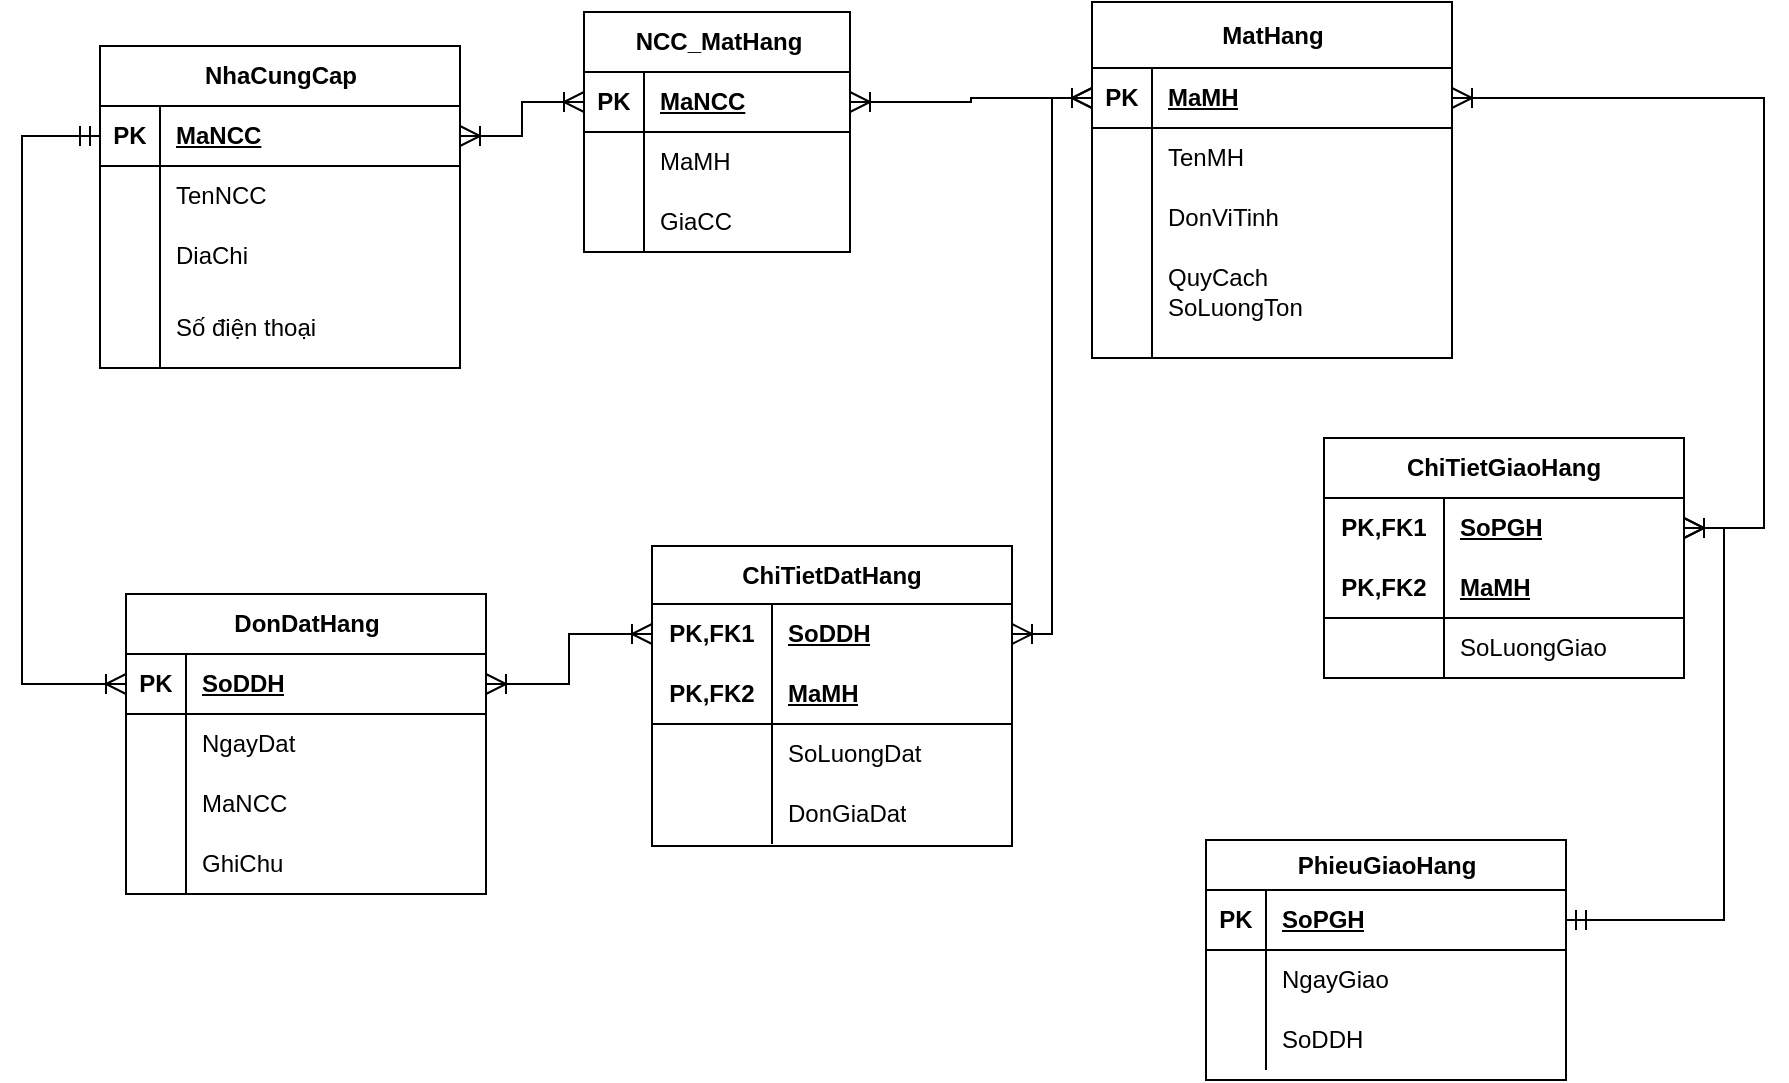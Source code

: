 <mxfile version="26.1.0" pages="2">
  <diagram name="Trang-1" id="1GNqeWtJYY2K-yiDpxeg">
    <mxGraphModel grid="0" page="0" gridSize="10" guides="1" tooltips="1" connect="1" arrows="1" fold="1" pageScale="1" pageWidth="827" pageHeight="1169" math="0" shadow="0">
      <root>
        <mxCell id="0" />
        <mxCell id="1" parent="0" />
        <mxCell id="1c69fS_GE8JXtkZglCLv-1" value="NhaCungCap" style="shape=table;startSize=30;container=1;collapsible=1;childLayout=tableLayout;fixedRows=1;rowLines=0;fontStyle=1;align=center;resizeLast=1;html=1;" vertex="1" parent="1">
          <mxGeometry x="93" y="-26" width="180" height="161" as="geometry" />
        </mxCell>
        <mxCell id="1c69fS_GE8JXtkZglCLv-2" value="" style="shape=tableRow;horizontal=0;startSize=0;swimlaneHead=0;swimlaneBody=0;fillColor=none;collapsible=0;dropTarget=0;points=[[0,0.5],[1,0.5]];portConstraint=eastwest;top=0;left=0;right=0;bottom=1;" vertex="1" parent="1c69fS_GE8JXtkZglCLv-1">
          <mxGeometry y="30" width="180" height="30" as="geometry" />
        </mxCell>
        <mxCell id="1c69fS_GE8JXtkZglCLv-3" value="PK" style="shape=partialRectangle;connectable=0;fillColor=none;top=0;left=0;bottom=0;right=0;fontStyle=1;overflow=hidden;whiteSpace=wrap;html=1;" vertex="1" parent="1c69fS_GE8JXtkZglCLv-2">
          <mxGeometry width="30" height="30" as="geometry">
            <mxRectangle width="30" height="30" as="alternateBounds" />
          </mxGeometry>
        </mxCell>
        <mxCell id="1c69fS_GE8JXtkZglCLv-4" value="MaNCC" style="shape=partialRectangle;connectable=0;fillColor=none;top=0;left=0;bottom=0;right=0;align=left;spacingLeft=6;fontStyle=5;overflow=hidden;whiteSpace=wrap;html=1;" vertex="1" parent="1c69fS_GE8JXtkZglCLv-2">
          <mxGeometry x="30" width="150" height="30" as="geometry">
            <mxRectangle width="150" height="30" as="alternateBounds" />
          </mxGeometry>
        </mxCell>
        <mxCell id="1c69fS_GE8JXtkZglCLv-5" value="" style="shape=tableRow;horizontal=0;startSize=0;swimlaneHead=0;swimlaneBody=0;fillColor=none;collapsible=0;dropTarget=0;points=[[0,0.5],[1,0.5]];portConstraint=eastwest;top=0;left=0;right=0;bottom=0;" vertex="1" parent="1c69fS_GE8JXtkZglCLv-1">
          <mxGeometry y="60" width="180" height="30" as="geometry" />
        </mxCell>
        <mxCell id="1c69fS_GE8JXtkZglCLv-6" value="" style="shape=partialRectangle;connectable=0;fillColor=none;top=0;left=0;bottom=0;right=0;editable=1;overflow=hidden;whiteSpace=wrap;html=1;" vertex="1" parent="1c69fS_GE8JXtkZglCLv-5">
          <mxGeometry width="30" height="30" as="geometry">
            <mxRectangle width="30" height="30" as="alternateBounds" />
          </mxGeometry>
        </mxCell>
        <mxCell id="1c69fS_GE8JXtkZglCLv-7" value="TenNCC" style="shape=partialRectangle;connectable=0;fillColor=none;top=0;left=0;bottom=0;right=0;align=left;spacingLeft=6;overflow=hidden;whiteSpace=wrap;html=1;" vertex="1" parent="1c69fS_GE8JXtkZglCLv-5">
          <mxGeometry x="30" width="150" height="30" as="geometry">
            <mxRectangle width="150" height="30" as="alternateBounds" />
          </mxGeometry>
        </mxCell>
        <mxCell id="1c69fS_GE8JXtkZglCLv-8" value="" style="shape=tableRow;horizontal=0;startSize=0;swimlaneHead=0;swimlaneBody=0;fillColor=none;collapsible=0;dropTarget=0;points=[[0,0.5],[1,0.5]];portConstraint=eastwest;top=0;left=0;right=0;bottom=0;" vertex="1" parent="1c69fS_GE8JXtkZglCLv-1">
          <mxGeometry y="90" width="180" height="30" as="geometry" />
        </mxCell>
        <mxCell id="1c69fS_GE8JXtkZglCLv-9" value="" style="shape=partialRectangle;connectable=0;fillColor=none;top=0;left=0;bottom=0;right=0;editable=1;overflow=hidden;whiteSpace=wrap;html=1;" vertex="1" parent="1c69fS_GE8JXtkZglCLv-8">
          <mxGeometry width="30" height="30" as="geometry">
            <mxRectangle width="30" height="30" as="alternateBounds" />
          </mxGeometry>
        </mxCell>
        <mxCell id="1c69fS_GE8JXtkZglCLv-10" value="DiaChi" style="shape=partialRectangle;connectable=0;fillColor=none;top=0;left=0;bottom=0;right=0;align=left;spacingLeft=6;overflow=hidden;whiteSpace=wrap;html=1;" vertex="1" parent="1c69fS_GE8JXtkZglCLv-8">
          <mxGeometry x="30" width="150" height="30" as="geometry">
            <mxRectangle width="150" height="30" as="alternateBounds" />
          </mxGeometry>
        </mxCell>
        <mxCell id="1c69fS_GE8JXtkZglCLv-11" value="" style="shape=tableRow;horizontal=0;startSize=0;swimlaneHead=0;swimlaneBody=0;fillColor=none;collapsible=0;dropTarget=0;points=[[0,0.5],[1,0.5]];portConstraint=eastwest;top=0;left=0;right=0;bottom=0;" vertex="1" parent="1c69fS_GE8JXtkZglCLv-1">
          <mxGeometry y="120" width="180" height="41" as="geometry" />
        </mxCell>
        <mxCell id="1c69fS_GE8JXtkZglCLv-12" value="" style="shape=partialRectangle;connectable=0;fillColor=none;top=0;left=0;bottom=0;right=0;editable=1;overflow=hidden;whiteSpace=wrap;html=1;" vertex="1" parent="1c69fS_GE8JXtkZglCLv-11">
          <mxGeometry width="30" height="41" as="geometry">
            <mxRectangle width="30" height="41" as="alternateBounds" />
          </mxGeometry>
        </mxCell>
        <mxCell id="1c69fS_GE8JXtkZglCLv-13" value="Số điện thoại" style="shape=partialRectangle;connectable=0;fillColor=none;top=0;left=0;bottom=0;right=0;align=left;spacingLeft=6;overflow=hidden;whiteSpace=wrap;html=1;" vertex="1" parent="1c69fS_GE8JXtkZglCLv-11">
          <mxGeometry x="30" width="150" height="41" as="geometry">
            <mxRectangle width="150" height="41" as="alternateBounds" />
          </mxGeometry>
        </mxCell>
        <mxCell id="1c69fS_GE8JXtkZglCLv-14" value="MatHang" style="shape=table;startSize=33;container=1;collapsible=1;childLayout=tableLayout;fixedRows=1;rowLines=0;fontStyle=1;align=center;resizeLast=1;html=1;" vertex="1" parent="1">
          <mxGeometry x="589" y="-48" width="180" height="178" as="geometry" />
        </mxCell>
        <mxCell id="1c69fS_GE8JXtkZglCLv-15" value="" style="shape=tableRow;horizontal=0;startSize=0;swimlaneHead=0;swimlaneBody=0;fillColor=none;collapsible=0;dropTarget=0;points=[[0,0.5],[1,0.5]];portConstraint=eastwest;top=0;left=0;right=0;bottom=1;" vertex="1" parent="1c69fS_GE8JXtkZglCLv-14">
          <mxGeometry y="33" width="180" height="30" as="geometry" />
        </mxCell>
        <mxCell id="1c69fS_GE8JXtkZglCLv-16" value="PK" style="shape=partialRectangle;connectable=0;fillColor=none;top=0;left=0;bottom=0;right=0;fontStyle=1;overflow=hidden;whiteSpace=wrap;html=1;" vertex="1" parent="1c69fS_GE8JXtkZglCLv-15">
          <mxGeometry width="30" height="30" as="geometry">
            <mxRectangle width="30" height="30" as="alternateBounds" />
          </mxGeometry>
        </mxCell>
        <mxCell id="1c69fS_GE8JXtkZglCLv-17" value="MaMH" style="shape=partialRectangle;connectable=0;fillColor=none;top=0;left=0;bottom=0;right=0;align=left;spacingLeft=6;fontStyle=5;overflow=hidden;whiteSpace=wrap;html=1;" vertex="1" parent="1c69fS_GE8JXtkZglCLv-15">
          <mxGeometry x="30" width="150" height="30" as="geometry">
            <mxRectangle width="150" height="30" as="alternateBounds" />
          </mxGeometry>
        </mxCell>
        <mxCell id="1c69fS_GE8JXtkZglCLv-18" value="" style="shape=tableRow;horizontal=0;startSize=0;swimlaneHead=0;swimlaneBody=0;fillColor=none;collapsible=0;dropTarget=0;points=[[0,0.5],[1,0.5]];portConstraint=eastwest;top=0;left=0;right=0;bottom=0;" vertex="1" parent="1c69fS_GE8JXtkZglCLv-14">
          <mxGeometry y="63" width="180" height="30" as="geometry" />
        </mxCell>
        <mxCell id="1c69fS_GE8JXtkZglCLv-19" value="" style="shape=partialRectangle;connectable=0;fillColor=none;top=0;left=0;bottom=0;right=0;editable=1;overflow=hidden;whiteSpace=wrap;html=1;" vertex="1" parent="1c69fS_GE8JXtkZglCLv-18">
          <mxGeometry width="30" height="30" as="geometry">
            <mxRectangle width="30" height="30" as="alternateBounds" />
          </mxGeometry>
        </mxCell>
        <mxCell id="1c69fS_GE8JXtkZglCLv-20" value="TenMH" style="shape=partialRectangle;connectable=0;fillColor=none;top=0;left=0;bottom=0;right=0;align=left;spacingLeft=6;overflow=hidden;whiteSpace=wrap;html=1;" vertex="1" parent="1c69fS_GE8JXtkZglCLv-18">
          <mxGeometry x="30" width="150" height="30" as="geometry">
            <mxRectangle width="150" height="30" as="alternateBounds" />
          </mxGeometry>
        </mxCell>
        <mxCell id="1c69fS_GE8JXtkZglCLv-21" value="" style="shape=tableRow;horizontal=0;startSize=0;swimlaneHead=0;swimlaneBody=0;fillColor=none;collapsible=0;dropTarget=0;points=[[0,0.5],[1,0.5]];portConstraint=eastwest;top=0;left=0;right=0;bottom=0;" vertex="1" parent="1c69fS_GE8JXtkZglCLv-14">
          <mxGeometry y="93" width="180" height="30" as="geometry" />
        </mxCell>
        <mxCell id="1c69fS_GE8JXtkZglCLv-22" value="" style="shape=partialRectangle;connectable=0;fillColor=none;top=0;left=0;bottom=0;right=0;editable=1;overflow=hidden;whiteSpace=wrap;html=1;" vertex="1" parent="1c69fS_GE8JXtkZglCLv-21">
          <mxGeometry width="30" height="30" as="geometry">
            <mxRectangle width="30" height="30" as="alternateBounds" />
          </mxGeometry>
        </mxCell>
        <mxCell id="1c69fS_GE8JXtkZglCLv-23" value="DonViTinh" style="shape=partialRectangle;connectable=0;fillColor=none;top=0;left=0;bottom=0;right=0;align=left;spacingLeft=6;overflow=hidden;whiteSpace=wrap;html=1;" vertex="1" parent="1c69fS_GE8JXtkZglCLv-21">
          <mxGeometry x="30" width="150" height="30" as="geometry">
            <mxRectangle width="150" height="30" as="alternateBounds" />
          </mxGeometry>
        </mxCell>
        <mxCell id="1c69fS_GE8JXtkZglCLv-24" value="" style="shape=tableRow;horizontal=0;startSize=0;swimlaneHead=0;swimlaneBody=0;fillColor=none;collapsible=0;dropTarget=0;points=[[0,0.5],[1,0.5]];portConstraint=eastwest;top=0;left=0;right=0;bottom=0;" vertex="1" parent="1c69fS_GE8JXtkZglCLv-14">
          <mxGeometry y="123" width="180" height="30" as="geometry" />
        </mxCell>
        <mxCell id="1c69fS_GE8JXtkZglCLv-25" value="" style="shape=partialRectangle;connectable=0;fillColor=none;top=0;left=0;bottom=0;right=0;editable=1;overflow=hidden;whiteSpace=wrap;html=1;" vertex="1" parent="1c69fS_GE8JXtkZglCLv-24">
          <mxGeometry width="30" height="30" as="geometry">
            <mxRectangle width="30" height="30" as="alternateBounds" />
          </mxGeometry>
        </mxCell>
        <mxCell id="1c69fS_GE8JXtkZglCLv-26" value="QuyCach" style="shape=partialRectangle;connectable=0;fillColor=none;top=0;left=0;bottom=0;right=0;align=left;spacingLeft=6;overflow=hidden;whiteSpace=wrap;html=1;" vertex="1" parent="1c69fS_GE8JXtkZglCLv-24">
          <mxGeometry x="30" width="150" height="30" as="geometry">
            <mxRectangle width="150" height="30" as="alternateBounds" />
          </mxGeometry>
        </mxCell>
        <mxCell id="1c69fS_GE8JXtkZglCLv-27" value="SoLuongTon" style="shape=partialRectangle;connectable=0;fillColor=none;top=0;left=0;bottom=0;right=0;align=left;spacingLeft=6;overflow=hidden;whiteSpace=wrap;html=1;" vertex="1" parent="1">
          <mxGeometry x="619" y="90" width="150" height="30" as="geometry">
            <mxRectangle width="150" height="30" as="alternateBounds" />
          </mxGeometry>
        </mxCell>
        <mxCell id="1c69fS_GE8JXtkZglCLv-29" value="" style="endArrow=none;html=1;rounded=0;fontSize=12;startSize=8;endSize=8;curved=1;entryX=0.159;entryY=1.02;entryDx=0;entryDy=0;entryPerimeter=0;" edge="1" parent="1">
          <mxGeometry width="50" height="50" relative="1" as="geometry">
            <mxPoint x="619" y="130" as="sourcePoint" />
            <mxPoint x="619.0" y="94.0" as="targetPoint" />
          </mxGeometry>
        </mxCell>
        <mxCell id="1c69fS_GE8JXtkZglCLv-30" value="DonDatHang" style="shape=table;startSize=30;container=1;collapsible=1;childLayout=tableLayout;fixedRows=1;rowLines=0;fontStyle=1;align=center;resizeLast=1;html=1;" vertex="1" parent="1">
          <mxGeometry x="106" y="248" width="180" height="150" as="geometry" />
        </mxCell>
        <mxCell id="1c69fS_GE8JXtkZglCLv-31" value="" style="shape=tableRow;horizontal=0;startSize=0;swimlaneHead=0;swimlaneBody=0;fillColor=none;collapsible=0;dropTarget=0;points=[[0,0.5],[1,0.5]];portConstraint=eastwest;top=0;left=0;right=0;bottom=1;" vertex="1" parent="1c69fS_GE8JXtkZglCLv-30">
          <mxGeometry y="30" width="180" height="30" as="geometry" />
        </mxCell>
        <mxCell id="1c69fS_GE8JXtkZglCLv-32" value="PK" style="shape=partialRectangle;connectable=0;fillColor=none;top=0;left=0;bottom=0;right=0;fontStyle=1;overflow=hidden;whiteSpace=wrap;html=1;" vertex="1" parent="1c69fS_GE8JXtkZglCLv-31">
          <mxGeometry width="30" height="30" as="geometry">
            <mxRectangle width="30" height="30" as="alternateBounds" />
          </mxGeometry>
        </mxCell>
        <mxCell id="1c69fS_GE8JXtkZglCLv-33" value="SoDDH" style="shape=partialRectangle;connectable=0;fillColor=none;top=0;left=0;bottom=0;right=0;align=left;spacingLeft=6;fontStyle=5;overflow=hidden;whiteSpace=wrap;html=1;" vertex="1" parent="1c69fS_GE8JXtkZglCLv-31">
          <mxGeometry x="30" width="150" height="30" as="geometry">
            <mxRectangle width="150" height="30" as="alternateBounds" />
          </mxGeometry>
        </mxCell>
        <mxCell id="1c69fS_GE8JXtkZglCLv-34" value="" style="shape=tableRow;horizontal=0;startSize=0;swimlaneHead=0;swimlaneBody=0;fillColor=none;collapsible=0;dropTarget=0;points=[[0,0.5],[1,0.5]];portConstraint=eastwest;top=0;left=0;right=0;bottom=0;" vertex="1" parent="1c69fS_GE8JXtkZglCLv-30">
          <mxGeometry y="60" width="180" height="30" as="geometry" />
        </mxCell>
        <mxCell id="1c69fS_GE8JXtkZglCLv-35" value="" style="shape=partialRectangle;connectable=0;fillColor=none;top=0;left=0;bottom=0;right=0;editable=1;overflow=hidden;whiteSpace=wrap;html=1;" vertex="1" parent="1c69fS_GE8JXtkZglCLv-34">
          <mxGeometry width="30" height="30" as="geometry">
            <mxRectangle width="30" height="30" as="alternateBounds" />
          </mxGeometry>
        </mxCell>
        <mxCell id="1c69fS_GE8JXtkZglCLv-36" value="NgayDat" style="shape=partialRectangle;connectable=0;fillColor=none;top=0;left=0;bottom=0;right=0;align=left;spacingLeft=6;overflow=hidden;whiteSpace=wrap;html=1;" vertex="1" parent="1c69fS_GE8JXtkZglCLv-34">
          <mxGeometry x="30" width="150" height="30" as="geometry">
            <mxRectangle width="150" height="30" as="alternateBounds" />
          </mxGeometry>
        </mxCell>
        <mxCell id="1c69fS_GE8JXtkZglCLv-37" value="" style="shape=tableRow;horizontal=0;startSize=0;swimlaneHead=0;swimlaneBody=0;fillColor=none;collapsible=0;dropTarget=0;points=[[0,0.5],[1,0.5]];portConstraint=eastwest;top=0;left=0;right=0;bottom=0;" vertex="1" parent="1c69fS_GE8JXtkZglCLv-30">
          <mxGeometry y="90" width="180" height="30" as="geometry" />
        </mxCell>
        <mxCell id="1c69fS_GE8JXtkZglCLv-38" value="" style="shape=partialRectangle;connectable=0;fillColor=none;top=0;left=0;bottom=0;right=0;editable=1;overflow=hidden;whiteSpace=wrap;html=1;" vertex="1" parent="1c69fS_GE8JXtkZglCLv-37">
          <mxGeometry width="30" height="30" as="geometry">
            <mxRectangle width="30" height="30" as="alternateBounds" />
          </mxGeometry>
        </mxCell>
        <mxCell id="1c69fS_GE8JXtkZglCLv-39" value="MaNCC" style="shape=partialRectangle;connectable=0;fillColor=none;top=0;left=0;bottom=0;right=0;align=left;spacingLeft=6;overflow=hidden;whiteSpace=wrap;html=1;" vertex="1" parent="1c69fS_GE8JXtkZglCLv-37">
          <mxGeometry x="30" width="150" height="30" as="geometry">
            <mxRectangle width="150" height="30" as="alternateBounds" />
          </mxGeometry>
        </mxCell>
        <mxCell id="1c69fS_GE8JXtkZglCLv-40" value="" style="shape=tableRow;horizontal=0;startSize=0;swimlaneHead=0;swimlaneBody=0;fillColor=none;collapsible=0;dropTarget=0;points=[[0,0.5],[1,0.5]];portConstraint=eastwest;top=0;left=0;right=0;bottom=0;" vertex="1" parent="1c69fS_GE8JXtkZglCLv-30">
          <mxGeometry y="120" width="180" height="30" as="geometry" />
        </mxCell>
        <mxCell id="1c69fS_GE8JXtkZglCLv-41" value="" style="shape=partialRectangle;connectable=0;fillColor=none;top=0;left=0;bottom=0;right=0;editable=1;overflow=hidden;whiteSpace=wrap;html=1;" vertex="1" parent="1c69fS_GE8JXtkZglCLv-40">
          <mxGeometry width="30" height="30" as="geometry">
            <mxRectangle width="30" height="30" as="alternateBounds" />
          </mxGeometry>
        </mxCell>
        <mxCell id="1c69fS_GE8JXtkZglCLv-42" value="GhiChu" style="shape=partialRectangle;connectable=0;fillColor=none;top=0;left=0;bottom=0;right=0;align=left;spacingLeft=6;overflow=hidden;whiteSpace=wrap;html=1;" vertex="1" parent="1c69fS_GE8JXtkZglCLv-40">
          <mxGeometry x="30" width="150" height="30" as="geometry">
            <mxRectangle width="150" height="30" as="alternateBounds" />
          </mxGeometry>
        </mxCell>
        <mxCell id="1c69fS_GE8JXtkZglCLv-84" value="ChiTietDatHang" style="shape=table;startSize=29;container=1;collapsible=1;childLayout=tableLayout;fixedRows=1;rowLines=0;fontStyle=1;align=center;resizeLast=1;html=1;whiteSpace=wrap;" vertex="1" parent="1">
          <mxGeometry x="369" y="224" width="180" height="150" as="geometry" />
        </mxCell>
        <mxCell id="1c69fS_GE8JXtkZglCLv-85" value="" style="shape=tableRow;horizontal=0;startSize=0;swimlaneHead=0;swimlaneBody=0;fillColor=none;collapsible=0;dropTarget=0;points=[[0,0.5],[1,0.5]];portConstraint=eastwest;top=0;left=0;right=0;bottom=0;html=1;" vertex="1" parent="1c69fS_GE8JXtkZglCLv-84">
          <mxGeometry y="29" width="180" height="30" as="geometry" />
        </mxCell>
        <mxCell id="1c69fS_GE8JXtkZglCLv-86" value="PK,FK1" style="shape=partialRectangle;connectable=0;fillColor=none;top=0;left=0;bottom=0;right=0;fontStyle=1;overflow=hidden;html=1;whiteSpace=wrap;" vertex="1" parent="1c69fS_GE8JXtkZglCLv-85">
          <mxGeometry width="60" height="30" as="geometry">
            <mxRectangle width="60" height="30" as="alternateBounds" />
          </mxGeometry>
        </mxCell>
        <mxCell id="1c69fS_GE8JXtkZglCLv-87" value="SoDDH" style="shape=partialRectangle;connectable=0;fillColor=none;top=0;left=0;bottom=0;right=0;align=left;spacingLeft=6;fontStyle=5;overflow=hidden;html=1;whiteSpace=wrap;" vertex="1" parent="1c69fS_GE8JXtkZglCLv-85">
          <mxGeometry x="60" width="120" height="30" as="geometry">
            <mxRectangle width="120" height="30" as="alternateBounds" />
          </mxGeometry>
        </mxCell>
        <mxCell id="1c69fS_GE8JXtkZglCLv-88" value="" style="shape=tableRow;horizontal=0;startSize=0;swimlaneHead=0;swimlaneBody=0;fillColor=none;collapsible=0;dropTarget=0;points=[[0,0.5],[1,0.5]];portConstraint=eastwest;top=0;left=0;right=0;bottom=1;html=1;" vertex="1" parent="1c69fS_GE8JXtkZglCLv-84">
          <mxGeometry y="59" width="180" height="30" as="geometry" />
        </mxCell>
        <mxCell id="1c69fS_GE8JXtkZglCLv-89" value="PK,FK2" style="shape=partialRectangle;connectable=0;fillColor=none;top=0;left=0;bottom=0;right=0;fontStyle=1;overflow=hidden;html=1;whiteSpace=wrap;" vertex="1" parent="1c69fS_GE8JXtkZglCLv-88">
          <mxGeometry width="60" height="30" as="geometry">
            <mxRectangle width="60" height="30" as="alternateBounds" />
          </mxGeometry>
        </mxCell>
        <mxCell id="1c69fS_GE8JXtkZglCLv-90" value="MaMH" style="shape=partialRectangle;connectable=0;fillColor=none;top=0;left=0;bottom=0;right=0;align=left;spacingLeft=6;fontStyle=5;overflow=hidden;html=1;whiteSpace=wrap;" vertex="1" parent="1c69fS_GE8JXtkZglCLv-88">
          <mxGeometry x="60" width="120" height="30" as="geometry">
            <mxRectangle width="120" height="30" as="alternateBounds" />
          </mxGeometry>
        </mxCell>
        <mxCell id="1c69fS_GE8JXtkZglCLv-91" value="" style="shape=tableRow;horizontal=0;startSize=0;swimlaneHead=0;swimlaneBody=0;fillColor=none;collapsible=0;dropTarget=0;points=[[0,0.5],[1,0.5]];portConstraint=eastwest;top=0;left=0;right=0;bottom=0;html=1;" vertex="1" parent="1c69fS_GE8JXtkZglCLv-84">
          <mxGeometry y="89" width="180" height="30" as="geometry" />
        </mxCell>
        <mxCell id="1c69fS_GE8JXtkZglCLv-92" value="" style="shape=partialRectangle;connectable=0;fillColor=none;top=0;left=0;bottom=0;right=0;editable=1;overflow=hidden;html=1;whiteSpace=wrap;" vertex="1" parent="1c69fS_GE8JXtkZglCLv-91">
          <mxGeometry width="60" height="30" as="geometry">
            <mxRectangle width="60" height="30" as="alternateBounds" />
          </mxGeometry>
        </mxCell>
        <mxCell id="1c69fS_GE8JXtkZglCLv-93" value="SoLuongDat" style="shape=partialRectangle;connectable=0;fillColor=none;top=0;left=0;bottom=0;right=0;align=left;spacingLeft=6;overflow=hidden;html=1;whiteSpace=wrap;" vertex="1" parent="1c69fS_GE8JXtkZglCLv-91">
          <mxGeometry x="60" width="120" height="30" as="geometry">
            <mxRectangle width="120" height="30" as="alternateBounds" />
          </mxGeometry>
        </mxCell>
        <mxCell id="1c69fS_GE8JXtkZglCLv-94" value="" style="shape=tableRow;horizontal=0;startSize=0;swimlaneHead=0;swimlaneBody=0;fillColor=none;collapsible=0;dropTarget=0;points=[[0,0.5],[1,0.5]];portConstraint=eastwest;top=0;left=0;right=0;bottom=0;html=1;" vertex="1" parent="1c69fS_GE8JXtkZglCLv-84">
          <mxGeometry y="119" width="180" height="30" as="geometry" />
        </mxCell>
        <mxCell id="1c69fS_GE8JXtkZglCLv-95" value="" style="shape=partialRectangle;connectable=0;fillColor=none;top=0;left=0;bottom=0;right=0;editable=1;overflow=hidden;html=1;whiteSpace=wrap;" vertex="1" parent="1c69fS_GE8JXtkZglCLv-94">
          <mxGeometry width="60" height="30" as="geometry">
            <mxRectangle width="60" height="30" as="alternateBounds" />
          </mxGeometry>
        </mxCell>
        <mxCell id="1c69fS_GE8JXtkZglCLv-96" value="DonGiaDat" style="shape=partialRectangle;connectable=0;fillColor=none;top=0;left=0;bottom=0;right=0;align=left;spacingLeft=6;overflow=hidden;html=1;whiteSpace=wrap;" vertex="1" parent="1c69fS_GE8JXtkZglCLv-94">
          <mxGeometry x="60" width="120" height="30" as="geometry">
            <mxRectangle width="120" height="30" as="alternateBounds" />
          </mxGeometry>
        </mxCell>
        <mxCell id="1c69fS_GE8JXtkZglCLv-98" value="PhieuGiaoHang" style="shape=table;startSize=25;container=1;collapsible=1;childLayout=tableLayout;fixedRows=1;rowLines=0;fontStyle=1;align=center;resizeLast=1;html=1;" vertex="1" parent="1">
          <mxGeometry x="646" y="371" width="180" height="120" as="geometry" />
        </mxCell>
        <mxCell id="1c69fS_GE8JXtkZglCLv-99" value="" style="shape=tableRow;horizontal=0;startSize=0;swimlaneHead=0;swimlaneBody=0;fillColor=none;collapsible=0;dropTarget=0;points=[[0,0.5],[1,0.5]];portConstraint=eastwest;top=0;left=0;right=0;bottom=1;" vertex="1" parent="1c69fS_GE8JXtkZglCLv-98">
          <mxGeometry y="25" width="180" height="30" as="geometry" />
        </mxCell>
        <mxCell id="1c69fS_GE8JXtkZglCLv-100" value="PK" style="shape=partialRectangle;connectable=0;fillColor=none;top=0;left=0;bottom=0;right=0;fontStyle=1;overflow=hidden;whiteSpace=wrap;html=1;" vertex="1" parent="1c69fS_GE8JXtkZglCLv-99">
          <mxGeometry width="30" height="30" as="geometry">
            <mxRectangle width="30" height="30" as="alternateBounds" />
          </mxGeometry>
        </mxCell>
        <mxCell id="1c69fS_GE8JXtkZglCLv-101" value="SoPGH" style="shape=partialRectangle;connectable=0;fillColor=none;top=0;left=0;bottom=0;right=0;align=left;spacingLeft=6;fontStyle=5;overflow=hidden;whiteSpace=wrap;html=1;" vertex="1" parent="1c69fS_GE8JXtkZglCLv-99">
          <mxGeometry x="30" width="150" height="30" as="geometry">
            <mxRectangle width="150" height="30" as="alternateBounds" />
          </mxGeometry>
        </mxCell>
        <mxCell id="1c69fS_GE8JXtkZglCLv-102" value="" style="shape=tableRow;horizontal=0;startSize=0;swimlaneHead=0;swimlaneBody=0;fillColor=none;collapsible=0;dropTarget=0;points=[[0,0.5],[1,0.5]];portConstraint=eastwest;top=0;left=0;right=0;bottom=0;" vertex="1" parent="1c69fS_GE8JXtkZglCLv-98">
          <mxGeometry y="55" width="180" height="30" as="geometry" />
        </mxCell>
        <mxCell id="1c69fS_GE8JXtkZglCLv-103" value="" style="shape=partialRectangle;connectable=0;fillColor=none;top=0;left=0;bottom=0;right=0;editable=1;overflow=hidden;whiteSpace=wrap;html=1;" vertex="1" parent="1c69fS_GE8JXtkZglCLv-102">
          <mxGeometry width="30" height="30" as="geometry">
            <mxRectangle width="30" height="30" as="alternateBounds" />
          </mxGeometry>
        </mxCell>
        <mxCell id="1c69fS_GE8JXtkZglCLv-104" value="NgayGiao" style="shape=partialRectangle;connectable=0;fillColor=none;top=0;left=0;bottom=0;right=0;align=left;spacingLeft=6;overflow=hidden;whiteSpace=wrap;html=1;" vertex="1" parent="1c69fS_GE8JXtkZglCLv-102">
          <mxGeometry x="30" width="150" height="30" as="geometry">
            <mxRectangle width="150" height="30" as="alternateBounds" />
          </mxGeometry>
        </mxCell>
        <mxCell id="1c69fS_GE8JXtkZglCLv-105" value="" style="shape=tableRow;horizontal=0;startSize=0;swimlaneHead=0;swimlaneBody=0;fillColor=none;collapsible=0;dropTarget=0;points=[[0,0.5],[1,0.5]];portConstraint=eastwest;top=0;left=0;right=0;bottom=0;" vertex="1" parent="1c69fS_GE8JXtkZglCLv-98">
          <mxGeometry y="85" width="180" height="30" as="geometry" />
        </mxCell>
        <mxCell id="1c69fS_GE8JXtkZglCLv-106" value="" style="shape=partialRectangle;connectable=0;fillColor=none;top=0;left=0;bottom=0;right=0;editable=1;overflow=hidden;whiteSpace=wrap;html=1;" vertex="1" parent="1c69fS_GE8JXtkZglCLv-105">
          <mxGeometry width="30" height="30" as="geometry">
            <mxRectangle width="30" height="30" as="alternateBounds" />
          </mxGeometry>
        </mxCell>
        <mxCell id="1c69fS_GE8JXtkZglCLv-107" value="SoDDH" style="shape=partialRectangle;connectable=0;fillColor=none;top=0;left=0;bottom=0;right=0;align=left;spacingLeft=6;overflow=hidden;whiteSpace=wrap;html=1;" vertex="1" parent="1c69fS_GE8JXtkZglCLv-105">
          <mxGeometry x="30" width="150" height="30" as="geometry">
            <mxRectangle width="150" height="30" as="alternateBounds" />
          </mxGeometry>
        </mxCell>
        <mxCell id="9ph9qXRSCsevSes8Yk66-3" value="" style="fontSize=12;html=1;endArrow=ERoneToMany;startArrow=ERmandOne;rounded=0;startSize=8;endSize=8;exitX=0;exitY=0.5;exitDx=0;exitDy=0;edgeStyle=elbowEdgeStyle;elbow=vertical;entryX=0;entryY=0.5;entryDx=0;entryDy=0;" edge="1" parent="1" source="1c69fS_GE8JXtkZglCLv-2" target="1c69fS_GE8JXtkZglCLv-31">
          <mxGeometry width="100" height="100" relative="1" as="geometry">
            <mxPoint x="30" y="65" as="sourcePoint" />
            <mxPoint x="78" y="395" as="targetPoint" />
            <Array as="points">
              <mxPoint x="54" y="230" />
            </Array>
          </mxGeometry>
        </mxCell>
        <mxCell id="1c69fS_GE8JXtkZglCLv-124" value="ChiTietGiaoHang" style="shape=table;startSize=30;container=1;collapsible=1;childLayout=tableLayout;fixedRows=1;rowLines=0;fontStyle=1;align=center;resizeLast=1;html=1;whiteSpace=wrap;" vertex="1" parent="1">
          <mxGeometry x="705" y="170" width="180" height="120" as="geometry" />
        </mxCell>
        <mxCell id="1c69fS_GE8JXtkZglCLv-125" value="" style="shape=tableRow;horizontal=0;startSize=0;swimlaneHead=0;swimlaneBody=0;fillColor=none;collapsible=0;dropTarget=0;points=[[0,0.5],[1,0.5]];portConstraint=eastwest;top=0;left=0;right=0;bottom=0;html=1;" vertex="1" parent="1c69fS_GE8JXtkZglCLv-124">
          <mxGeometry y="30" width="180" height="30" as="geometry" />
        </mxCell>
        <mxCell id="1c69fS_GE8JXtkZglCLv-126" value="PK,FK1" style="shape=partialRectangle;connectable=0;fillColor=none;top=0;left=0;bottom=0;right=0;fontStyle=1;overflow=hidden;html=1;whiteSpace=wrap;" vertex="1" parent="1c69fS_GE8JXtkZglCLv-125">
          <mxGeometry width="60" height="30" as="geometry">
            <mxRectangle width="60" height="30" as="alternateBounds" />
          </mxGeometry>
        </mxCell>
        <mxCell id="1c69fS_GE8JXtkZglCLv-127" value="SoPGH" style="shape=partialRectangle;connectable=0;fillColor=none;top=0;left=0;bottom=0;right=0;align=left;spacingLeft=6;fontStyle=5;overflow=hidden;html=1;whiteSpace=wrap;" vertex="1" parent="1c69fS_GE8JXtkZglCLv-125">
          <mxGeometry x="60" width="120" height="30" as="geometry">
            <mxRectangle width="120" height="30" as="alternateBounds" />
          </mxGeometry>
        </mxCell>
        <mxCell id="1c69fS_GE8JXtkZglCLv-128" value="" style="shape=tableRow;horizontal=0;startSize=0;swimlaneHead=0;swimlaneBody=0;fillColor=none;collapsible=0;dropTarget=0;points=[[0,0.5],[1,0.5]];portConstraint=eastwest;top=0;left=0;right=0;bottom=1;html=1;" vertex="1" parent="1c69fS_GE8JXtkZglCLv-124">
          <mxGeometry y="60" width="180" height="30" as="geometry" />
        </mxCell>
        <mxCell id="1c69fS_GE8JXtkZglCLv-129" value="PK,FK2" style="shape=partialRectangle;connectable=0;fillColor=none;top=0;left=0;bottom=0;right=0;fontStyle=1;overflow=hidden;html=1;whiteSpace=wrap;" vertex="1" parent="1c69fS_GE8JXtkZglCLv-128">
          <mxGeometry width="60" height="30" as="geometry">
            <mxRectangle width="60" height="30" as="alternateBounds" />
          </mxGeometry>
        </mxCell>
        <mxCell id="1c69fS_GE8JXtkZglCLv-130" value="MaMH" style="shape=partialRectangle;connectable=0;fillColor=none;top=0;left=0;bottom=0;right=0;align=left;spacingLeft=6;fontStyle=5;overflow=hidden;html=1;whiteSpace=wrap;" vertex="1" parent="1c69fS_GE8JXtkZglCLv-128">
          <mxGeometry x="60" width="120" height="30" as="geometry">
            <mxRectangle width="120" height="30" as="alternateBounds" />
          </mxGeometry>
        </mxCell>
        <mxCell id="1c69fS_GE8JXtkZglCLv-134" value="" style="shape=tableRow;horizontal=0;startSize=0;swimlaneHead=0;swimlaneBody=0;fillColor=none;collapsible=0;dropTarget=0;points=[[0,0.5],[1,0.5]];portConstraint=eastwest;top=0;left=0;right=0;bottom=0;html=1;" vertex="1" parent="1c69fS_GE8JXtkZglCLv-124">
          <mxGeometry y="90" width="180" height="30" as="geometry" />
        </mxCell>
        <mxCell id="1c69fS_GE8JXtkZglCLv-135" value="" style="shape=partialRectangle;connectable=0;fillColor=none;top=0;left=0;bottom=0;right=0;editable=1;overflow=hidden;html=1;whiteSpace=wrap;" vertex="1" parent="1c69fS_GE8JXtkZglCLv-134">
          <mxGeometry width="60" height="30" as="geometry">
            <mxRectangle width="60" height="30" as="alternateBounds" />
          </mxGeometry>
        </mxCell>
        <mxCell id="1c69fS_GE8JXtkZglCLv-136" value="SoLuongGiao" style="shape=partialRectangle;connectable=0;fillColor=none;top=0;left=0;bottom=0;right=0;align=left;spacingLeft=6;overflow=hidden;html=1;whiteSpace=wrap;" vertex="1" parent="1c69fS_GE8JXtkZglCLv-134">
          <mxGeometry x="60" width="120" height="30" as="geometry">
            <mxRectangle width="120" height="30" as="alternateBounds" />
          </mxGeometry>
        </mxCell>
        <mxCell id="zu8E9Ytt_CXonYL_ycsi-1" value="NCC_MatHang" style="shape=table;startSize=30;container=1;collapsible=1;childLayout=tableLayout;fixedRows=1;rowLines=0;fontStyle=1;align=center;resizeLast=1;html=1;" vertex="1" parent="1">
          <mxGeometry x="335" y="-43" width="133" height="120" as="geometry" />
        </mxCell>
        <mxCell id="zu8E9Ytt_CXonYL_ycsi-2" value="" style="shape=tableRow;horizontal=0;startSize=0;swimlaneHead=0;swimlaneBody=0;fillColor=none;collapsible=0;dropTarget=0;points=[[0,0.5],[1,0.5]];portConstraint=eastwest;top=0;left=0;right=0;bottom=1;" vertex="1" parent="zu8E9Ytt_CXonYL_ycsi-1">
          <mxGeometry y="30" width="133" height="30" as="geometry" />
        </mxCell>
        <mxCell id="zu8E9Ytt_CXonYL_ycsi-3" value="PK" style="shape=partialRectangle;connectable=0;fillColor=none;top=0;left=0;bottom=0;right=0;fontStyle=1;overflow=hidden;whiteSpace=wrap;html=1;" vertex="1" parent="zu8E9Ytt_CXonYL_ycsi-2">
          <mxGeometry width="30" height="30" as="geometry">
            <mxRectangle width="30" height="30" as="alternateBounds" />
          </mxGeometry>
        </mxCell>
        <mxCell id="zu8E9Ytt_CXonYL_ycsi-4" value="MaNCC" style="shape=partialRectangle;connectable=0;fillColor=none;top=0;left=0;bottom=0;right=0;align=left;spacingLeft=6;fontStyle=5;overflow=hidden;whiteSpace=wrap;html=1;" vertex="1" parent="zu8E9Ytt_CXonYL_ycsi-2">
          <mxGeometry x="30" width="103" height="30" as="geometry">
            <mxRectangle width="103" height="30" as="alternateBounds" />
          </mxGeometry>
        </mxCell>
        <mxCell id="zu8E9Ytt_CXonYL_ycsi-5" value="" style="shape=tableRow;horizontal=0;startSize=0;swimlaneHead=0;swimlaneBody=0;fillColor=none;collapsible=0;dropTarget=0;points=[[0,0.5],[1,0.5]];portConstraint=eastwest;top=0;left=0;right=0;bottom=0;" vertex="1" parent="zu8E9Ytt_CXonYL_ycsi-1">
          <mxGeometry y="60" width="133" height="30" as="geometry" />
        </mxCell>
        <mxCell id="zu8E9Ytt_CXonYL_ycsi-6" value="" style="shape=partialRectangle;connectable=0;fillColor=none;top=0;left=0;bottom=0;right=0;editable=1;overflow=hidden;whiteSpace=wrap;html=1;" vertex="1" parent="zu8E9Ytt_CXonYL_ycsi-5">
          <mxGeometry width="30" height="30" as="geometry">
            <mxRectangle width="30" height="30" as="alternateBounds" />
          </mxGeometry>
        </mxCell>
        <mxCell id="zu8E9Ytt_CXonYL_ycsi-7" value="MaMH" style="shape=partialRectangle;connectable=0;fillColor=none;top=0;left=0;bottom=0;right=0;align=left;spacingLeft=6;overflow=hidden;whiteSpace=wrap;html=1;" vertex="1" parent="zu8E9Ytt_CXonYL_ycsi-5">
          <mxGeometry x="30" width="103" height="30" as="geometry">
            <mxRectangle width="103" height="30" as="alternateBounds" />
          </mxGeometry>
        </mxCell>
        <mxCell id="zu8E9Ytt_CXonYL_ycsi-8" value="" style="shape=tableRow;horizontal=0;startSize=0;swimlaneHead=0;swimlaneBody=0;fillColor=none;collapsible=0;dropTarget=0;points=[[0,0.5],[1,0.5]];portConstraint=eastwest;top=0;left=0;right=0;bottom=0;" vertex="1" parent="zu8E9Ytt_CXonYL_ycsi-1">
          <mxGeometry y="90" width="133" height="30" as="geometry" />
        </mxCell>
        <mxCell id="zu8E9Ytt_CXonYL_ycsi-9" value="" style="shape=partialRectangle;connectable=0;fillColor=none;top=0;left=0;bottom=0;right=0;editable=1;overflow=hidden;whiteSpace=wrap;html=1;" vertex="1" parent="zu8E9Ytt_CXonYL_ycsi-8">
          <mxGeometry width="30" height="30" as="geometry">
            <mxRectangle width="30" height="30" as="alternateBounds" />
          </mxGeometry>
        </mxCell>
        <mxCell id="zu8E9Ytt_CXonYL_ycsi-10" value="GiaCC" style="shape=partialRectangle;connectable=0;fillColor=none;top=0;left=0;bottom=0;right=0;align=left;spacingLeft=6;overflow=hidden;whiteSpace=wrap;html=1;" vertex="1" parent="zu8E9Ytt_CXonYL_ycsi-8">
          <mxGeometry x="30" width="103" height="30" as="geometry">
            <mxRectangle width="103" height="30" as="alternateBounds" />
          </mxGeometry>
        </mxCell>
        <mxCell id="zu8E9Ytt_CXonYL_ycsi-15" value="" style="edgeStyle=orthogonalEdgeStyle;fontSize=12;html=1;endArrow=ERoneToMany;startArrow=ERoneToMany;rounded=0;startSize=8;endSize=8;entryX=0;entryY=0.5;entryDx=0;entryDy=0;exitX=1;exitY=0.5;exitDx=0;exitDy=0;" edge="1" parent="1" source="1c69fS_GE8JXtkZglCLv-2" target="zu8E9Ytt_CXonYL_ycsi-2">
          <mxGeometry width="100" height="100" relative="1" as="geometry">
            <mxPoint x="437" y="339" as="sourcePoint" />
            <mxPoint x="537" y="239" as="targetPoint" />
          </mxGeometry>
        </mxCell>
        <mxCell id="zu8E9Ytt_CXonYL_ycsi-16" value="" style="edgeStyle=orthogonalEdgeStyle;fontSize=12;html=1;endArrow=ERoneToMany;startArrow=ERoneToMany;rounded=0;startSize=8;endSize=8;entryX=0;entryY=0.5;entryDx=0;entryDy=0;exitX=1;exitY=0.5;exitDx=0;exitDy=0;" edge="1" parent="1" source="zu8E9Ytt_CXonYL_ycsi-2" target="1c69fS_GE8JXtkZglCLv-15">
          <mxGeometry width="100" height="100" relative="1" as="geometry">
            <mxPoint x="283" y="29" as="sourcePoint" />
            <mxPoint x="345" y="12" as="targetPoint" />
          </mxGeometry>
        </mxCell>
        <mxCell id="zu8E9Ytt_CXonYL_ycsi-17" value="" style="edgeStyle=orthogonalEdgeStyle;fontSize=12;html=1;endArrow=ERoneToMany;startArrow=ERoneToMany;rounded=0;startSize=8;endSize=8;entryX=0;entryY=0.5;entryDx=0;entryDy=0;exitX=1;exitY=0.5;exitDx=0;exitDy=0;" edge="1" parent="1" source="1c69fS_GE8JXtkZglCLv-31" target="1c69fS_GE8JXtkZglCLv-85">
          <mxGeometry width="100" height="100" relative="1" as="geometry">
            <mxPoint x="293" y="39" as="sourcePoint" />
            <mxPoint x="355" y="22" as="targetPoint" />
          </mxGeometry>
        </mxCell>
        <mxCell id="zu8E9Ytt_CXonYL_ycsi-18" value="" style="edgeStyle=orthogonalEdgeStyle;fontSize=12;html=1;endArrow=ERoneToMany;startArrow=ERoneToMany;rounded=0;startSize=8;endSize=8;entryX=1;entryY=0.5;entryDx=0;entryDy=0;exitX=0;exitY=0.5;exitDx=0;exitDy=0;" edge="1" parent="1" source="1c69fS_GE8JXtkZglCLv-15" target="1c69fS_GE8JXtkZglCLv-85">
          <mxGeometry width="100" height="100" relative="1" as="geometry">
            <mxPoint x="528" y="-10" as="sourcePoint" />
            <mxPoint x="365" y="32" as="targetPoint" />
          </mxGeometry>
        </mxCell>
        <mxCell id="zu8E9Ytt_CXonYL_ycsi-19" value="" style="edgeStyle=elbowEdgeStyle;fontSize=12;html=1;endArrow=ERoneToMany;startArrow=ERoneToMany;rounded=0;startSize=8;endSize=8;exitX=1;exitY=0.5;exitDx=0;exitDy=0;entryX=1;entryY=0.5;entryDx=0;entryDy=0;" edge="1" parent="1" source="1c69fS_GE8JXtkZglCLv-125" target="1c69fS_GE8JXtkZglCLv-15">
          <mxGeometry width="100" height="100" relative="1" as="geometry">
            <mxPoint x="604" y="219" as="sourcePoint" />
            <mxPoint x="580" y="-6" as="targetPoint" />
            <Array as="points">
              <mxPoint x="925" y="85" />
            </Array>
          </mxGeometry>
        </mxCell>
        <mxCell id="zu8E9Ytt_CXonYL_ycsi-20" value="" style="edgeStyle=elbowEdgeStyle;fontSize=12;html=1;endArrow=ERoneToMany;startArrow=ERmandOne;rounded=0;startSize=8;endSize=8;" edge="1" parent="1">
          <mxGeometry width="100" height="100" relative="1" as="geometry">
            <mxPoint x="826" y="411" as="sourcePoint" />
            <mxPoint x="885" y="215" as="targetPoint" />
            <Array as="points">
              <mxPoint x="905" y="329" />
            </Array>
          </mxGeometry>
        </mxCell>
      </root>
    </mxGraphModel>
  </diagram>
  <diagram id="oe2DvZ9hveyrPLJBNtLV" name="Trang-2">
    <mxGraphModel grid="0" page="0" gridSize="10" guides="1" tooltips="1" connect="1" arrows="1" fold="1" pageScale="1" pageWidth="827" pageHeight="1169" math="0" shadow="0">
      <root>
        <mxCell id="0" />
        <mxCell id="1" parent="0" />
        <mxCell id="M1bJmNXoJgaPedos-kQE-1" value="" style="rhombus;whiteSpace=wrap;html=1;" vertex="1" parent="1">
          <mxGeometry x="-125" y="31" width="132" height="80" as="geometry" />
        </mxCell>
        <mxCell id="M1bJmNXoJgaPedos-kQE-2" value="" style="endArrow=none;html=1;rounded=0;fontSize=12;startSize=8;endSize=8;curved=1;entryX=1;entryY=1;entryDx=0;entryDy=0;" edge="1" parent="1" target="M1bJmNXoJgaPedos-kQE-1">
          <mxGeometry width="50" height="50" relative="1" as="geometry">
            <mxPoint x="40" y="196" as="sourcePoint" />
            <mxPoint x="26" y="160" as="targetPoint" />
          </mxGeometry>
        </mxCell>
      </root>
    </mxGraphModel>
  </diagram>
</mxfile>
